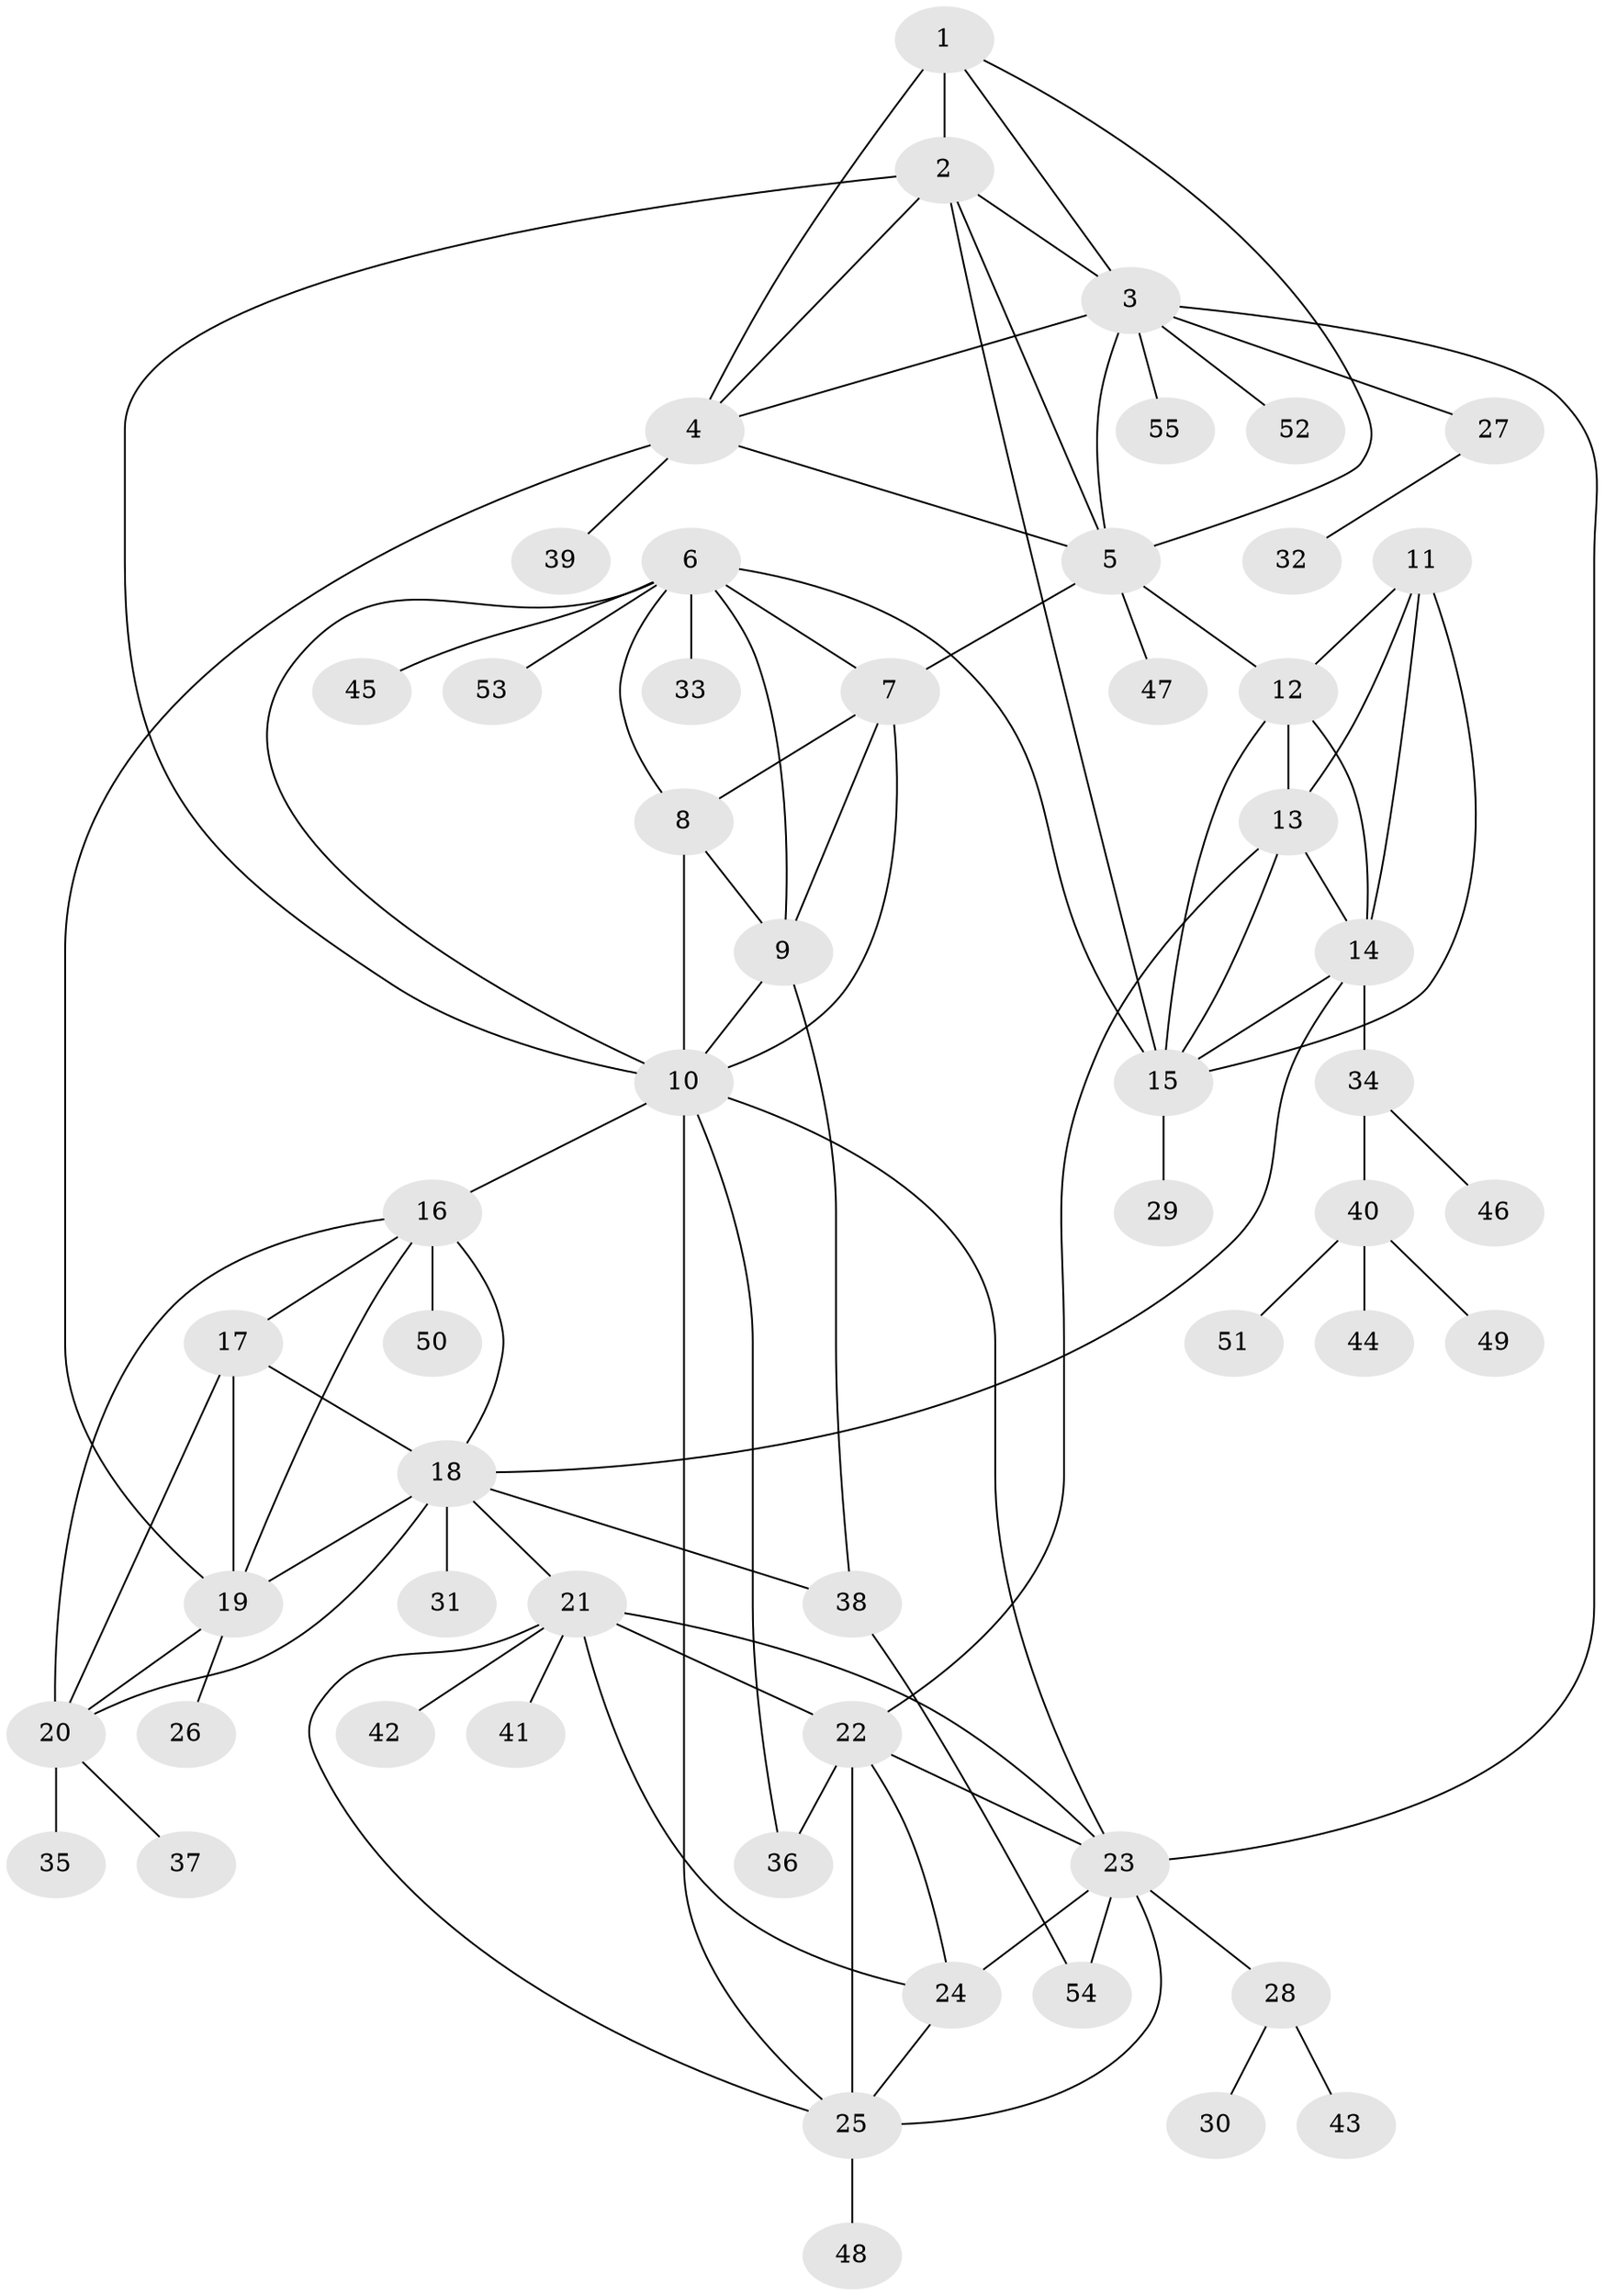 // original degree distribution, {10: 0.03669724770642202, 4: 0.027522935779816515, 9: 0.045871559633027525, 7: 0.03669724770642202, 6: 0.03669724770642202, 5: 0.045871559633027525, 8: 0.01834862385321101, 11: 0.009174311926605505, 1: 0.6055045871559633, 3: 0.027522935779816515, 2: 0.11009174311926606}
// Generated by graph-tools (version 1.1) at 2025/37/03/09/25 02:37:10]
// undirected, 55 vertices, 96 edges
graph export_dot {
graph [start="1"]
  node [color=gray90,style=filled];
  1;
  2;
  3;
  4;
  5;
  6;
  7;
  8;
  9;
  10;
  11;
  12;
  13;
  14;
  15;
  16;
  17;
  18;
  19;
  20;
  21;
  22;
  23;
  24;
  25;
  26;
  27;
  28;
  29;
  30;
  31;
  32;
  33;
  34;
  35;
  36;
  37;
  38;
  39;
  40;
  41;
  42;
  43;
  44;
  45;
  46;
  47;
  48;
  49;
  50;
  51;
  52;
  53;
  54;
  55;
  1 -- 2 [weight=6.0];
  1 -- 3 [weight=1.0];
  1 -- 4 [weight=1.0];
  1 -- 5 [weight=1.0];
  2 -- 3 [weight=1.0];
  2 -- 4 [weight=1.0];
  2 -- 5 [weight=1.0];
  2 -- 10 [weight=1.0];
  2 -- 15 [weight=1.0];
  3 -- 4 [weight=1.0];
  3 -- 5 [weight=1.0];
  3 -- 23 [weight=1.0];
  3 -- 27 [weight=1.0];
  3 -- 52 [weight=1.0];
  3 -- 55 [weight=1.0];
  4 -- 5 [weight=1.0];
  4 -- 19 [weight=1.0];
  4 -- 39 [weight=1.0];
  5 -- 7 [weight=1.0];
  5 -- 12 [weight=1.0];
  5 -- 47 [weight=2.0];
  6 -- 7 [weight=1.0];
  6 -- 8 [weight=1.0];
  6 -- 9 [weight=1.0];
  6 -- 10 [weight=1.0];
  6 -- 15 [weight=1.0];
  6 -- 33 [weight=1.0];
  6 -- 45 [weight=1.0];
  6 -- 53 [weight=1.0];
  7 -- 8 [weight=1.0];
  7 -- 9 [weight=1.0];
  7 -- 10 [weight=1.0];
  8 -- 9 [weight=1.0];
  8 -- 10 [weight=1.0];
  9 -- 10 [weight=1.0];
  9 -- 38 [weight=1.0];
  10 -- 16 [weight=2.0];
  10 -- 23 [weight=1.0];
  10 -- 25 [weight=1.0];
  10 -- 36 [weight=1.0];
  11 -- 12 [weight=2.0];
  11 -- 13 [weight=1.0];
  11 -- 14 [weight=1.0];
  11 -- 15 [weight=1.0];
  12 -- 13 [weight=1.0];
  12 -- 14 [weight=1.0];
  12 -- 15 [weight=1.0];
  13 -- 14 [weight=1.0];
  13 -- 15 [weight=1.0];
  13 -- 22 [weight=1.0];
  14 -- 15 [weight=1.0];
  14 -- 18 [weight=1.0];
  14 -- 34 [weight=1.0];
  15 -- 29 [weight=3.0];
  16 -- 17 [weight=1.0];
  16 -- 18 [weight=1.0];
  16 -- 19 [weight=1.0];
  16 -- 20 [weight=1.0];
  16 -- 50 [weight=1.0];
  17 -- 18 [weight=1.0];
  17 -- 19 [weight=1.0];
  17 -- 20 [weight=1.0];
  18 -- 19 [weight=1.0];
  18 -- 20 [weight=1.0];
  18 -- 21 [weight=1.0];
  18 -- 31 [weight=3.0];
  18 -- 38 [weight=1.0];
  19 -- 20 [weight=1.0];
  19 -- 26 [weight=3.0];
  20 -- 35 [weight=4.0];
  20 -- 37 [weight=1.0];
  21 -- 22 [weight=1.0];
  21 -- 23 [weight=1.0];
  21 -- 24 [weight=1.0];
  21 -- 25 [weight=1.0];
  21 -- 41 [weight=1.0];
  21 -- 42 [weight=1.0];
  22 -- 23 [weight=1.0];
  22 -- 24 [weight=1.0];
  22 -- 25 [weight=1.0];
  22 -- 36 [weight=4.0];
  23 -- 24 [weight=1.0];
  23 -- 25 [weight=1.0];
  23 -- 28 [weight=1.0];
  23 -- 54 [weight=1.0];
  24 -- 25 [weight=1.0];
  25 -- 48 [weight=1.0];
  27 -- 32 [weight=1.0];
  28 -- 30 [weight=1.0];
  28 -- 43 [weight=1.0];
  34 -- 40 [weight=1.0];
  34 -- 46 [weight=1.0];
  38 -- 54 [weight=1.0];
  40 -- 44 [weight=1.0];
  40 -- 49 [weight=1.0];
  40 -- 51 [weight=1.0];
}

